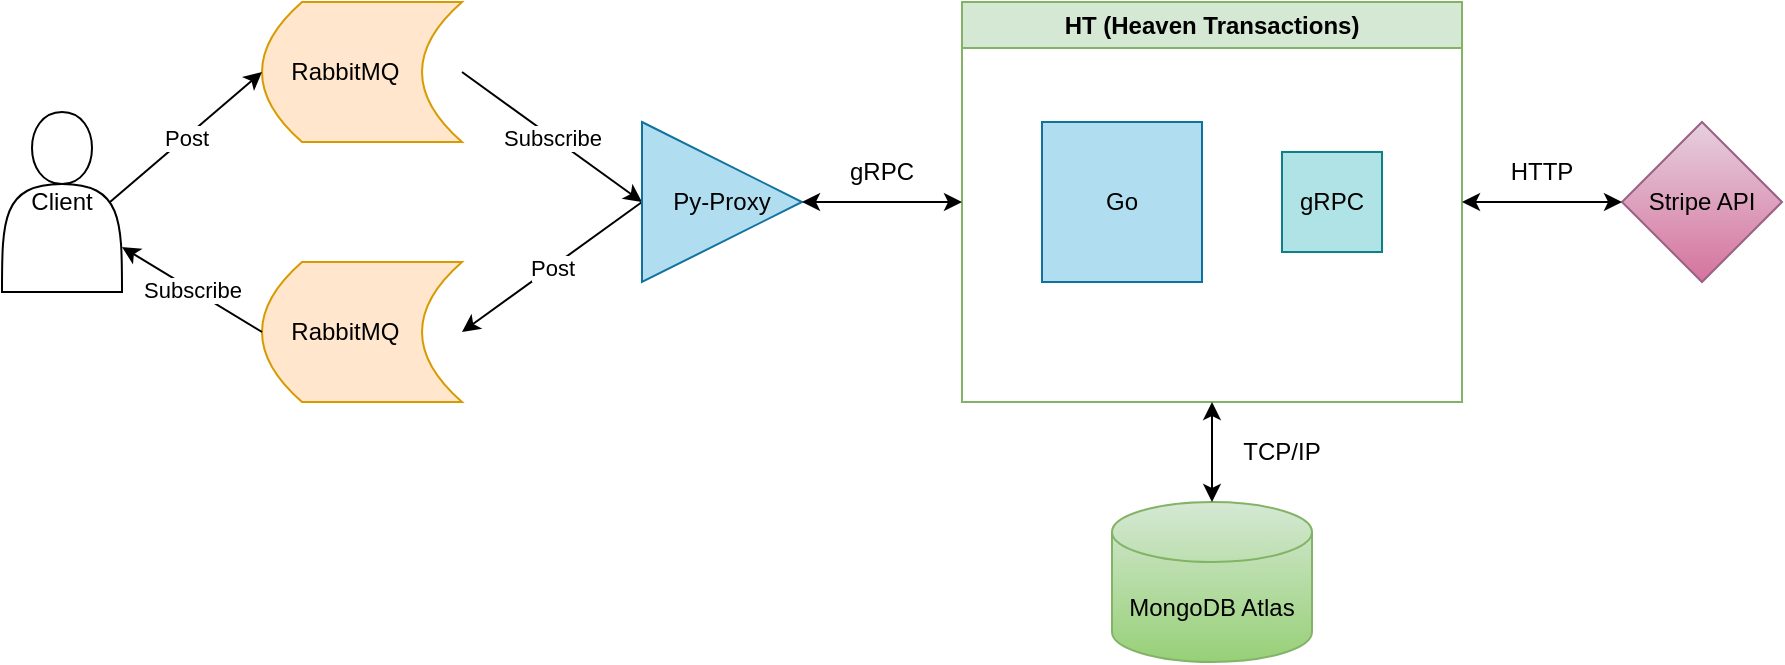 <mxfile version="24.7.6">
  <diagram name="Page-1" id="mJASKHyNwnHnYTRJuOTG">
    <mxGraphModel dx="988" dy="538" grid="1" gridSize="10" guides="1" tooltips="1" connect="1" arrows="1" fold="1" page="1" pageScale="1" pageWidth="827" pageHeight="1169" math="0" shadow="0">
      <root>
        <mxCell id="0" />
        <mxCell id="1" parent="0" />
        <mxCell id="xcPKZwSlETR_9d4cBnFX-39" value="RabbitMQ&amp;nbsp; &amp;nbsp; &amp;nbsp;" style="shape=dataStorage;whiteSpace=wrap;html=1;fixedSize=1;fillColor=#ffe6cc;strokeColor=#d79b00;" vertex="1" parent="1">
          <mxGeometry x="260" y="360" width="100" height="70" as="geometry" />
        </mxCell>
        <mxCell id="xcPKZwSlETR_9d4cBnFX-52" value="" style="endArrow=classic;html=1;rounded=0;entryX=0;entryY=0.5;entryDx=0;entryDy=0;exitX=0.9;exitY=0.5;exitDx=0;exitDy=0;exitPerimeter=0;" edge="1" parent="1" source="xcPKZwSlETR_9d4cBnFX-63" target="xcPKZwSlETR_9d4cBnFX-39">
          <mxGeometry relative="1" as="geometry">
            <mxPoint x="130" y="480" as="sourcePoint" />
            <mxPoint x="480" y="510" as="targetPoint" />
          </mxGeometry>
        </mxCell>
        <mxCell id="xcPKZwSlETR_9d4cBnFX-53" value="Post" style="edgeLabel;resizable=0;html=1;;align=center;verticalAlign=middle;" connectable="0" vertex="1" parent="xcPKZwSlETR_9d4cBnFX-52">
          <mxGeometry relative="1" as="geometry" />
        </mxCell>
        <mxCell id="xcPKZwSlETR_9d4cBnFX-59" value="HT (Heaven Transactions)" style="swimlane;whiteSpace=wrap;html=1;fillColor=#d5e8d4;strokeColor=#82b366;" vertex="1" parent="1">
          <mxGeometry x="610" y="360" width="250" height="200" as="geometry" />
        </mxCell>
        <mxCell id="xcPKZwSlETR_9d4cBnFX-87" value="Go" style="whiteSpace=wrap;html=1;aspect=fixed;fillColor=#b1ddf0;strokeColor=#10739e;" vertex="1" parent="xcPKZwSlETR_9d4cBnFX-59">
          <mxGeometry x="40" y="60" width="80" height="80" as="geometry" />
        </mxCell>
        <mxCell id="xcPKZwSlETR_9d4cBnFX-88" value="gRPC" style="whiteSpace=wrap;html=1;aspect=fixed;fillColor=#b0e3e6;strokeColor=#0e8088;" vertex="1" parent="xcPKZwSlETR_9d4cBnFX-59">
          <mxGeometry x="160" y="75" width="50" height="50" as="geometry" />
        </mxCell>
        <mxCell id="xcPKZwSlETR_9d4cBnFX-60" value="Stripe API" style="rhombus;whiteSpace=wrap;html=1;fillColor=#e6d0de;gradientColor=#d5739d;strokeColor=#996185;" vertex="1" parent="1">
          <mxGeometry x="940" y="420" width="80" height="80" as="geometry" />
        </mxCell>
        <mxCell id="xcPKZwSlETR_9d4cBnFX-61" value="" style="endArrow=classic;startArrow=classic;html=1;rounded=0;entryX=0;entryY=0.5;entryDx=0;entryDy=0;exitX=1;exitY=0.5;exitDx=0;exitDy=0;" edge="1" parent="1" source="xcPKZwSlETR_9d4cBnFX-59" target="xcPKZwSlETR_9d4cBnFX-60">
          <mxGeometry width="50" height="50" relative="1" as="geometry">
            <mxPoint x="875" y="495" as="sourcePoint" />
            <mxPoint x="750" y="505" as="targetPoint" />
          </mxGeometry>
        </mxCell>
        <mxCell id="xcPKZwSlETR_9d4cBnFX-63" value="Client" style="shape=actor;whiteSpace=wrap;html=1;" vertex="1" parent="1">
          <mxGeometry x="130" y="415" width="60" height="90" as="geometry" />
        </mxCell>
        <mxCell id="xcPKZwSlETR_9d4cBnFX-64" value="HTTP" style="text;html=1;align=center;verticalAlign=middle;whiteSpace=wrap;rounded=0;" vertex="1" parent="1">
          <mxGeometry x="870" y="430" width="60" height="30" as="geometry" />
        </mxCell>
        <mxCell id="xcPKZwSlETR_9d4cBnFX-65" value="MongoDB Atlas" style="shape=cylinder3;whiteSpace=wrap;html=1;boundedLbl=1;backgroundOutline=1;size=15;fillColor=#d5e8d4;strokeColor=#82b366;gradientColor=#97d077;" vertex="1" parent="1">
          <mxGeometry x="685" y="610" width="100" height="80" as="geometry" />
        </mxCell>
        <mxCell id="xcPKZwSlETR_9d4cBnFX-66" value="" style="endArrow=classic;startArrow=classic;html=1;rounded=0;exitX=0.5;exitY=0;exitDx=0;exitDy=0;exitPerimeter=0;entryX=0.5;entryY=1;entryDx=0;entryDy=0;" edge="1" parent="1" source="xcPKZwSlETR_9d4cBnFX-65" target="xcPKZwSlETR_9d4cBnFX-59">
          <mxGeometry width="50" height="50" relative="1" as="geometry">
            <mxPoint x="625" y="565" as="sourcePoint" />
            <mxPoint x="675" y="515" as="targetPoint" />
          </mxGeometry>
        </mxCell>
        <mxCell id="xcPKZwSlETR_9d4cBnFX-69" value="TCP/IP" style="text;html=1;align=center;verticalAlign=middle;whiteSpace=wrap;rounded=0;" vertex="1" parent="1">
          <mxGeometry x="740" y="570" width="60" height="30" as="geometry" />
        </mxCell>
        <mxCell id="xcPKZwSlETR_9d4cBnFX-75" value="" style="endArrow=classic;html=1;rounded=0;exitX=1;exitY=0.5;exitDx=0;exitDy=0;entryX=0;entryY=0.5;entryDx=0;entryDy=0;" edge="1" parent="1" source="xcPKZwSlETR_9d4cBnFX-39" target="xcPKZwSlETR_9d4cBnFX-83">
          <mxGeometry relative="1" as="geometry">
            <mxPoint x="340" y="480" as="sourcePoint" />
            <mxPoint x="440" y="440" as="targetPoint" />
          </mxGeometry>
        </mxCell>
        <mxCell id="xcPKZwSlETR_9d4cBnFX-76" value="Subscribe" style="edgeLabel;resizable=0;html=1;;align=center;verticalAlign=middle;" connectable="0" vertex="1" parent="xcPKZwSlETR_9d4cBnFX-75">
          <mxGeometry relative="1" as="geometry" />
        </mxCell>
        <mxCell id="xcPKZwSlETR_9d4cBnFX-77" value="RabbitMQ&amp;nbsp; &amp;nbsp; &amp;nbsp;" style="shape=dataStorage;whiteSpace=wrap;html=1;fixedSize=1;fillColor=#ffe6cc;strokeColor=#d79b00;" vertex="1" parent="1">
          <mxGeometry x="260" y="490" width="100" height="70" as="geometry" />
        </mxCell>
        <mxCell id="xcPKZwSlETR_9d4cBnFX-78" value="" style="endArrow=classic;html=1;rounded=0;entryX=1;entryY=0.5;entryDx=0;entryDy=0;exitX=0;exitY=0.5;exitDx=0;exitDy=0;" edge="1" parent="1" source="xcPKZwSlETR_9d4cBnFX-83" target="xcPKZwSlETR_9d4cBnFX-77">
          <mxGeometry relative="1" as="geometry">
            <mxPoint x="440" y="490" as="sourcePoint" />
            <mxPoint x="250" y="400" as="targetPoint" />
          </mxGeometry>
        </mxCell>
        <mxCell id="xcPKZwSlETR_9d4cBnFX-79" value="Post" style="edgeLabel;resizable=0;html=1;;align=center;verticalAlign=middle;" connectable="0" vertex="1" parent="xcPKZwSlETR_9d4cBnFX-78">
          <mxGeometry relative="1" as="geometry" />
        </mxCell>
        <mxCell id="xcPKZwSlETR_9d4cBnFX-80" value="" style="endArrow=classic;html=1;rounded=0;exitX=0;exitY=0.5;exitDx=0;exitDy=0;entryX=1;entryY=0.75;entryDx=0;entryDy=0;" edge="1" parent="1" source="xcPKZwSlETR_9d4cBnFX-77" target="xcPKZwSlETR_9d4cBnFX-63">
          <mxGeometry relative="1" as="geometry">
            <mxPoint x="370" y="400" as="sourcePoint" />
            <mxPoint x="460" y="470" as="targetPoint" />
          </mxGeometry>
        </mxCell>
        <mxCell id="xcPKZwSlETR_9d4cBnFX-81" value="Subscribe" style="edgeLabel;resizable=0;html=1;;align=center;verticalAlign=middle;" connectable="0" vertex="1" parent="xcPKZwSlETR_9d4cBnFX-80">
          <mxGeometry relative="1" as="geometry" />
        </mxCell>
        <mxCell id="xcPKZwSlETR_9d4cBnFX-83" value="Py-Proxy" style="triangle;whiteSpace=wrap;html=1;fillColor=#b1ddf0;strokeColor=#10739e;" vertex="1" parent="1">
          <mxGeometry x="450" y="420" width="80" height="80" as="geometry" />
        </mxCell>
        <mxCell id="xcPKZwSlETR_9d4cBnFX-89" value="" style="endArrow=classic;startArrow=classic;html=1;rounded=0;entryX=0;entryY=0.5;entryDx=0;entryDy=0;" edge="1" parent="1" source="xcPKZwSlETR_9d4cBnFX-83" target="xcPKZwSlETR_9d4cBnFX-59">
          <mxGeometry width="50" height="50" relative="1" as="geometry">
            <mxPoint x="530" y="530" as="sourcePoint" />
            <mxPoint x="580" y="480" as="targetPoint" />
          </mxGeometry>
        </mxCell>
        <mxCell id="xcPKZwSlETR_9d4cBnFX-90" value="gRPC" style="text;html=1;align=center;verticalAlign=middle;whiteSpace=wrap;rounded=0;" vertex="1" parent="1">
          <mxGeometry x="540" y="430" width="60" height="30" as="geometry" />
        </mxCell>
      </root>
    </mxGraphModel>
  </diagram>
</mxfile>
